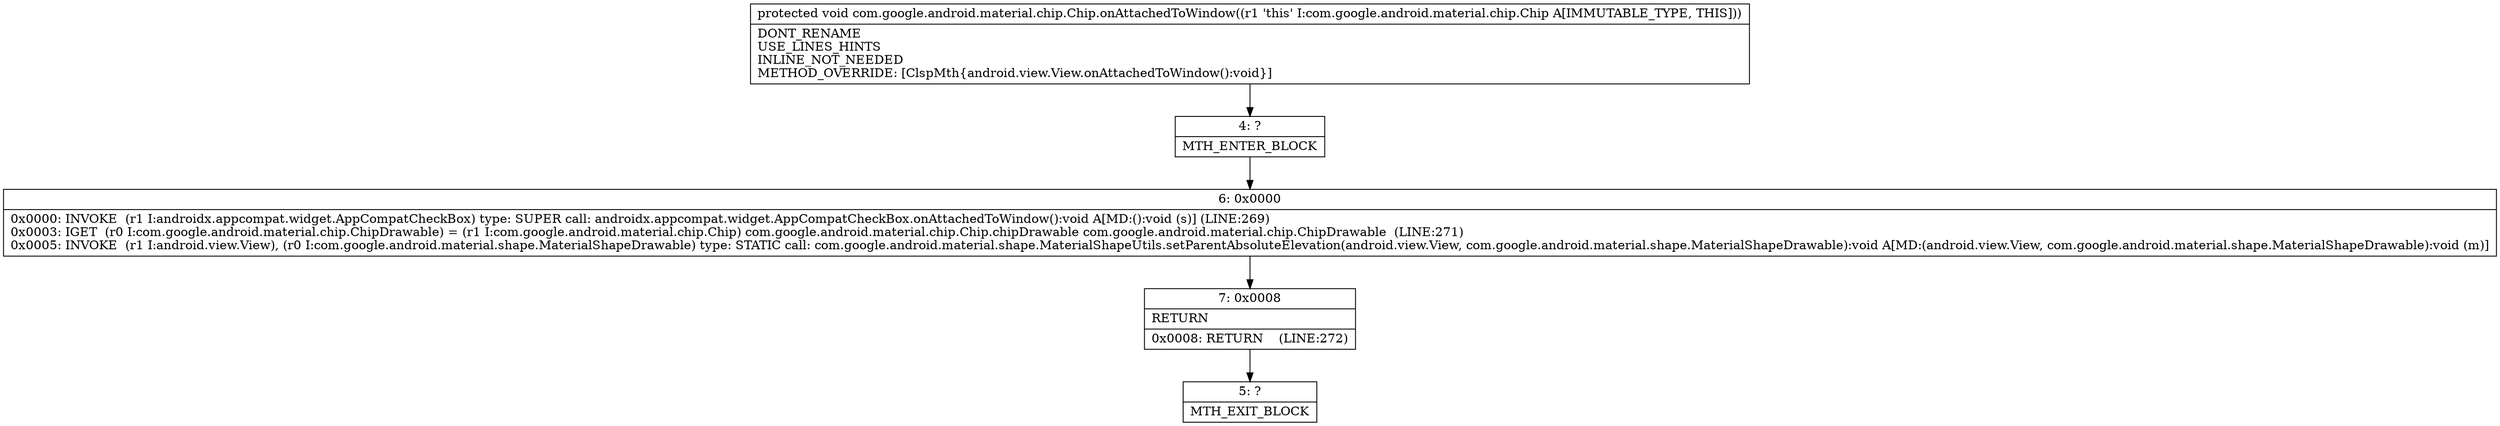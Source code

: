 digraph "CFG forcom.google.android.material.chip.Chip.onAttachedToWindow()V" {
Node_4 [shape=record,label="{4\:\ ?|MTH_ENTER_BLOCK\l}"];
Node_6 [shape=record,label="{6\:\ 0x0000|0x0000: INVOKE  (r1 I:androidx.appcompat.widget.AppCompatCheckBox) type: SUPER call: androidx.appcompat.widget.AppCompatCheckBox.onAttachedToWindow():void A[MD:():void (s)] (LINE:269)\l0x0003: IGET  (r0 I:com.google.android.material.chip.ChipDrawable) = (r1 I:com.google.android.material.chip.Chip) com.google.android.material.chip.Chip.chipDrawable com.google.android.material.chip.ChipDrawable  (LINE:271)\l0x0005: INVOKE  (r1 I:android.view.View), (r0 I:com.google.android.material.shape.MaterialShapeDrawable) type: STATIC call: com.google.android.material.shape.MaterialShapeUtils.setParentAbsoluteElevation(android.view.View, com.google.android.material.shape.MaterialShapeDrawable):void A[MD:(android.view.View, com.google.android.material.shape.MaterialShapeDrawable):void (m)]\l}"];
Node_7 [shape=record,label="{7\:\ 0x0008|RETURN\l|0x0008: RETURN    (LINE:272)\l}"];
Node_5 [shape=record,label="{5\:\ ?|MTH_EXIT_BLOCK\l}"];
MethodNode[shape=record,label="{protected void com.google.android.material.chip.Chip.onAttachedToWindow((r1 'this' I:com.google.android.material.chip.Chip A[IMMUTABLE_TYPE, THIS]))  | DONT_RENAME\lUSE_LINES_HINTS\lINLINE_NOT_NEEDED\lMETHOD_OVERRIDE: [ClspMth\{android.view.View.onAttachedToWindow():void\}]\l}"];
MethodNode -> Node_4;Node_4 -> Node_6;
Node_6 -> Node_7;
Node_7 -> Node_5;
}

